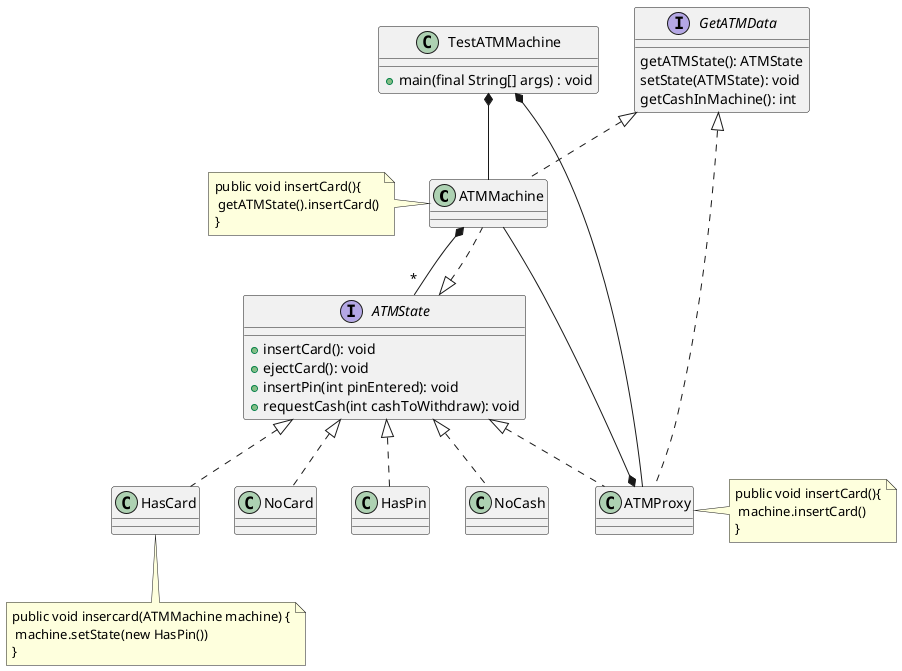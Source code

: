 @startuml Diagramme de classe
class ATMMachine implements GetATMData, ATMState
class ATMProxy implements GetATMData, ATMState

 interface ATMState {
	+insertCard(): void 
	+ejectCard(): void 
	+insertPin(int pinEntered): void 
	+requestCash(int cashToWithdraw): void 
	
}
 interface GetATMData {
   getATMState(): ATMState
   setState(ATMState): void
   getCashInMachine(): int
}

class TestATMMachine {
  +main(final String[] args) : void
}
TestATMMachine *-- ATMMachine
TestATMMachine *-- ATMProxy
ATMProxy *-- ATMMachine
ATMMachine *-- "*" ATMState

	class HasCard implements ATMState
  
	class NoCard implements ATMState
	class HasPin implements ATMState
  class NoCash implements ATMState

note bottom of HasCard: public void insercard(ATMMachine machine) {\n machine.setState(new HasPin())\n} 
note left of ATMMachine: public void insertCard(){\n getATMState().insertCard()\n}

note right of ATMProxy: public void insertCard(){\n machine.insertCard()\n}
@enduml